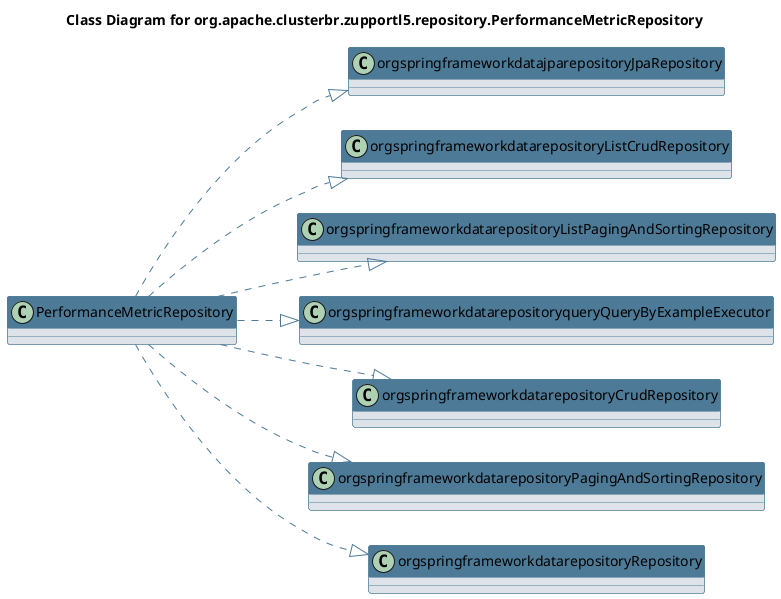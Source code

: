 @startuml 
skinparam class { 
 BackgroundColor #DEE3E9 
 ArrowColor #4D7A97 
 BorderColor #4D7A97 
}
left to right direction 
title Class Diagram for org.apache.clusterbr.zupportl5.repository.PerformanceMetricRepository
skinparam titleBackgroundColor White
skinparam classHeaderBackgroundColor #4D7A97 
skinparam stereotypeCBackgroundColor #F8981D 

class PerformanceMetricRepository {
}
PerformanceMetricRepository ..|> orgspringframeworkdatajparepositoryJpaRepository
PerformanceMetricRepository ..|> orgspringframeworkdatarepositoryListCrudRepository
PerformanceMetricRepository ..|> orgspringframeworkdatarepositoryListPagingAndSortingRepository
PerformanceMetricRepository ..|> orgspringframeworkdatarepositoryqueryQueryByExampleExecutor
PerformanceMetricRepository ..|> orgspringframeworkdatarepositoryCrudRepository
PerformanceMetricRepository ..|> orgspringframeworkdatarepositoryPagingAndSortingRepository
PerformanceMetricRepository ..|> orgspringframeworkdatarepositoryRepository
@enduml